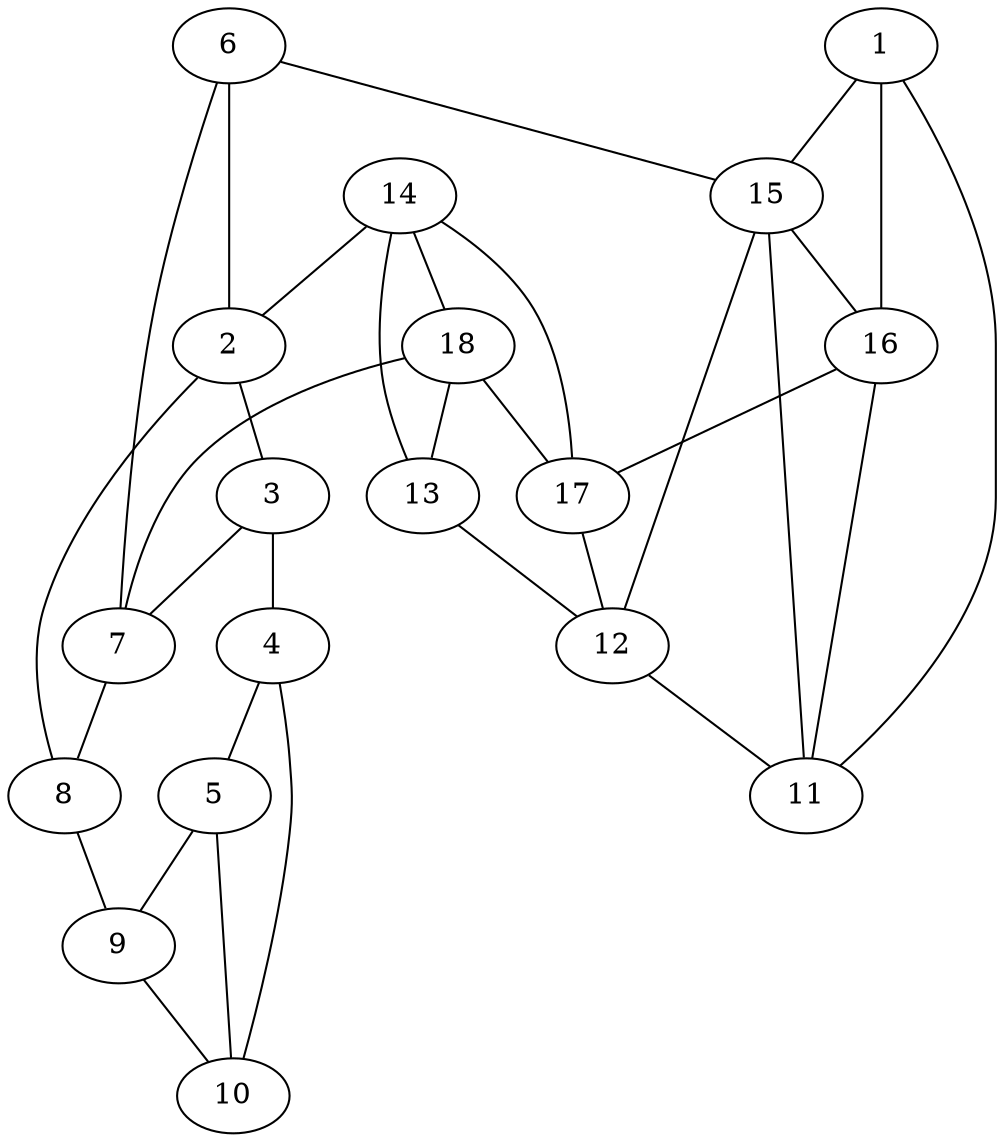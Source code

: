 graph pdb1jbb {
	1	 [aaLength=14,
		sequence=PKRIIKETEKLVSD,
		type=0];
	15	 [aaLength=6,
		sequence=ITAEPH,
		type=1];
	1 -- 15	 [distance0="42.01077",
		frequency=1,
		type0=2];
	11	 [aaLength=5,
		sequence=ITAEP,
		type=1];
	1 -- 11	 [distance0="42.01077",
		frequency=1,
		type0=1];
	16	 [aaLength=10,
		sequence=NLRYFQVTIE,
		type=1];
	1 -- 16	 [distance0="46.00983",
		frequency=1,
		type0=3];
	2	 [aaLength=5,
		sequence=LDVLK,
		type=0];
	3	 [aaLength=15,
		sequence=QIRTVLLSIQALLAS,
		type=0];
	2 -- 3	 [distance0="12.60151",
		distance1="7.0",
		frequency=2,
		type0=1,
		type1=4];
	8	 [aaLength=15,
		sequence=QIRTVLLSIQALLAS,
		type=0];
	2 -- 8	 [distance0="22.65285",
		frequency=1,
		type0=3];
	4	 [aaLength=8,
		sequence=VAEDWIKN,
		type=0];
	3 -- 4	 [distance0="10.0",
		frequency=1,
		type0=4];
	7	 [aaLength=5,
		sequence=LDVLK,
		type=0];
	3 -- 7	 [distance0="22.14194",
		frequency=1,
		type0=2];
	5	 [aaLength=17,
		sequence=NEQGAKAKAREWTKLYA,
		type=0];
	4 -- 5	 [distance0="12.98784",
		distance1="0.0",
		frequency=2,
		type0=1,
		type1=5];
	10	 [aaLength=17,
		sequence=NEQGAKAKAREWTKLYA,
		type=0];
	4 -- 10	 [distance0="15.61863",
		frequency=1,
		type0=2];
	9	 [aaLength=8,
		sequence=VAEDWIKN,
		type=0];
	5 -- 9	 [distance0="15.76263",
		frequency=1,
		type0=2];
	5 -- 10	 [distance0="17.72587",
		frequency=1,
		type0=3];
	6	 [aaLength=14,
		sequence=PKRIIKETEKLVSD,
		type=0];
	6 -- 2	 [distance0="89.53102",
		frequency=1,
		type0=3];
	6 -- 15	 [distance0="4.0",
		frequency=1,
		type0=4];
	6 -- 7	 [distance0="84.90982",
		frequency=1,
		type0=2];
	7 -- 8	 [distance0="13.01763",
		distance1="7.0",
		frequency=2,
		type0=1,
		type1=4];
	8 -- 9	 [distance0="10.0",
		frequency=1,
		type0=4];
	9 -- 10	 [distance0="12.91059",
		distance1="0.0",
		frequency=2,
		type0=1,
		type1=5];
	11 -- 15	 [distance0="0.0",
		frequency=1,
		type0=1];
	11 -- 16	 [distance0="8.0",
		frequency=1,
		type0=2];
	12	 [aaLength=7,
		sequence=YFQVTIE,
		type=1];
	12 -- 15	 [distance0="11.0",
		frequency=1,
		type0=3];
	12 -- 11	 [distance0="11.0",
		frequency=1,
		type0=2];
	13	 [aaLength=7,
		sequence=IFELELY,
		type=1];
	13 -- 12	 [distance0="17.0",
		frequency=1,
		type0=2];
	14	 [aaLength=4,
		sequence=KVRF,
		type=1];
	14 -- 2	 [distance0="16.0",
		frequency=1,
		type0=4];
	17	 [aaLength=7,
		sequence=IFELELY,
		type=1];
	14 -- 17	 [distance0="17.0",
		frequency=1,
		type0=3];
	14 -- 13	 [distance0="17.0",
		frequency=1,
		type0=2];
	18	 [aaLength=4,
		sequence=KVRF,
		type=1];
	14 -- 18	 [distance0="0.0",
		frequency=1,
		type0=1];
	15 -- 16	 [distance0="8.0",
		distance1="2.0",
		frequency=2,
		type0=2,
		type1=4];
	16 -- 17	 [distance0="10.0",
		frequency=1,
		type0=4];
	17 -- 12	 [distance0="17.0",
		frequency=1,
		type0=2];
	18 -- 17	 [distance0="17.0",
		frequency=1,
		type0=3];
	18 -- 7	 [distance0="16.0",
		frequency=1,
		type0=4];
	18 -- 13	 [distance0="17.0",
		frequency=1,
		type0=2];
}
